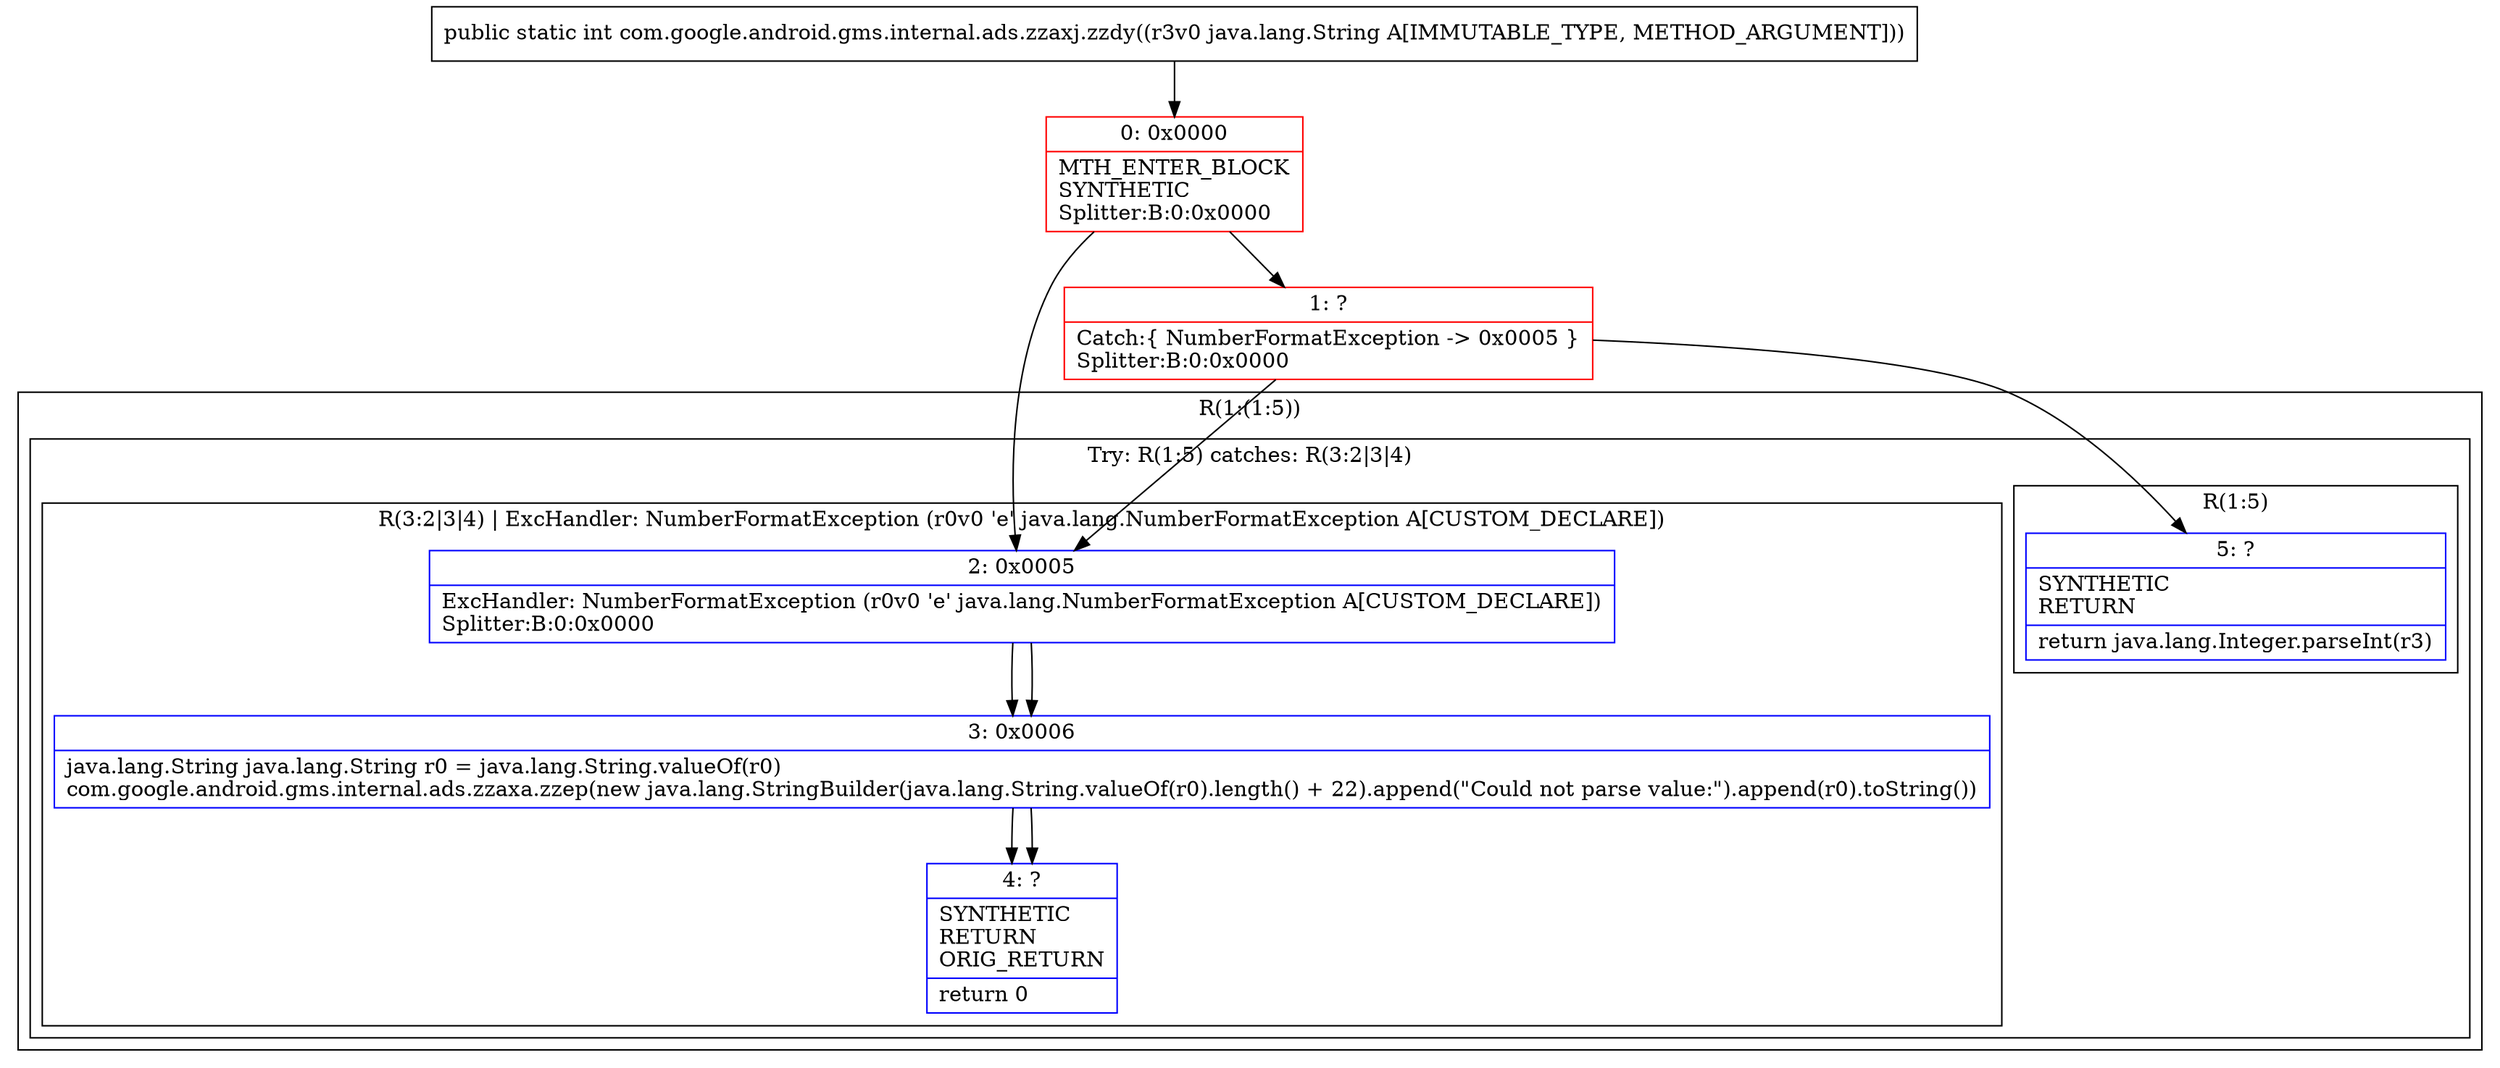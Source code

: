 digraph "CFG forcom.google.android.gms.internal.ads.zzaxj.zzdy(Ljava\/lang\/String;)I" {
subgraph cluster_Region_1126074188 {
label = "R(1:(1:5))";
node [shape=record,color=blue];
subgraph cluster_TryCatchRegion_1489403592 {
label = "Try: R(1:5) catches: R(3:2|3|4)";
node [shape=record,color=blue];
subgraph cluster_Region_1316680513 {
label = "R(1:5)";
node [shape=record,color=blue];
Node_5 [shape=record,label="{5\:\ ?|SYNTHETIC\lRETURN\l|return java.lang.Integer.parseInt(r3)\l}"];
}
subgraph cluster_Region_293677561 {
label = "R(3:2|3|4) | ExcHandler: NumberFormatException (r0v0 'e' java.lang.NumberFormatException A[CUSTOM_DECLARE])\l";
node [shape=record,color=blue];
Node_2 [shape=record,label="{2\:\ 0x0005|ExcHandler: NumberFormatException (r0v0 'e' java.lang.NumberFormatException A[CUSTOM_DECLARE])\lSplitter:B:0:0x0000\l}"];
Node_3 [shape=record,label="{3\:\ 0x0006|java.lang.String java.lang.String r0 = java.lang.String.valueOf(r0)\lcom.google.android.gms.internal.ads.zzaxa.zzep(new java.lang.StringBuilder(java.lang.String.valueOf(r0).length() + 22).append(\"Could not parse value:\").append(r0).toString())\l}"];
Node_4 [shape=record,label="{4\:\ ?|SYNTHETIC\lRETURN\lORIG_RETURN\l|return 0\l}"];
}
}
}
subgraph cluster_Region_293677561 {
label = "R(3:2|3|4) | ExcHandler: NumberFormatException (r0v0 'e' java.lang.NumberFormatException A[CUSTOM_DECLARE])\l";
node [shape=record,color=blue];
Node_2 [shape=record,label="{2\:\ 0x0005|ExcHandler: NumberFormatException (r0v0 'e' java.lang.NumberFormatException A[CUSTOM_DECLARE])\lSplitter:B:0:0x0000\l}"];
Node_3 [shape=record,label="{3\:\ 0x0006|java.lang.String java.lang.String r0 = java.lang.String.valueOf(r0)\lcom.google.android.gms.internal.ads.zzaxa.zzep(new java.lang.StringBuilder(java.lang.String.valueOf(r0).length() + 22).append(\"Could not parse value:\").append(r0).toString())\l}"];
Node_4 [shape=record,label="{4\:\ ?|SYNTHETIC\lRETURN\lORIG_RETURN\l|return 0\l}"];
}
Node_0 [shape=record,color=red,label="{0\:\ 0x0000|MTH_ENTER_BLOCK\lSYNTHETIC\lSplitter:B:0:0x0000\l}"];
Node_1 [shape=record,color=red,label="{1\:\ ?|Catch:\{ NumberFormatException \-\> 0x0005 \}\lSplitter:B:0:0x0000\l}"];
MethodNode[shape=record,label="{public static int com.google.android.gms.internal.ads.zzaxj.zzdy((r3v0 java.lang.String A[IMMUTABLE_TYPE, METHOD_ARGUMENT])) }"];
MethodNode -> Node_0;
Node_2 -> Node_3;
Node_3 -> Node_4;
Node_2 -> Node_3;
Node_3 -> Node_4;
Node_0 -> Node_1;
Node_0 -> Node_2;
Node_1 -> Node_2;
Node_1 -> Node_5;
}

